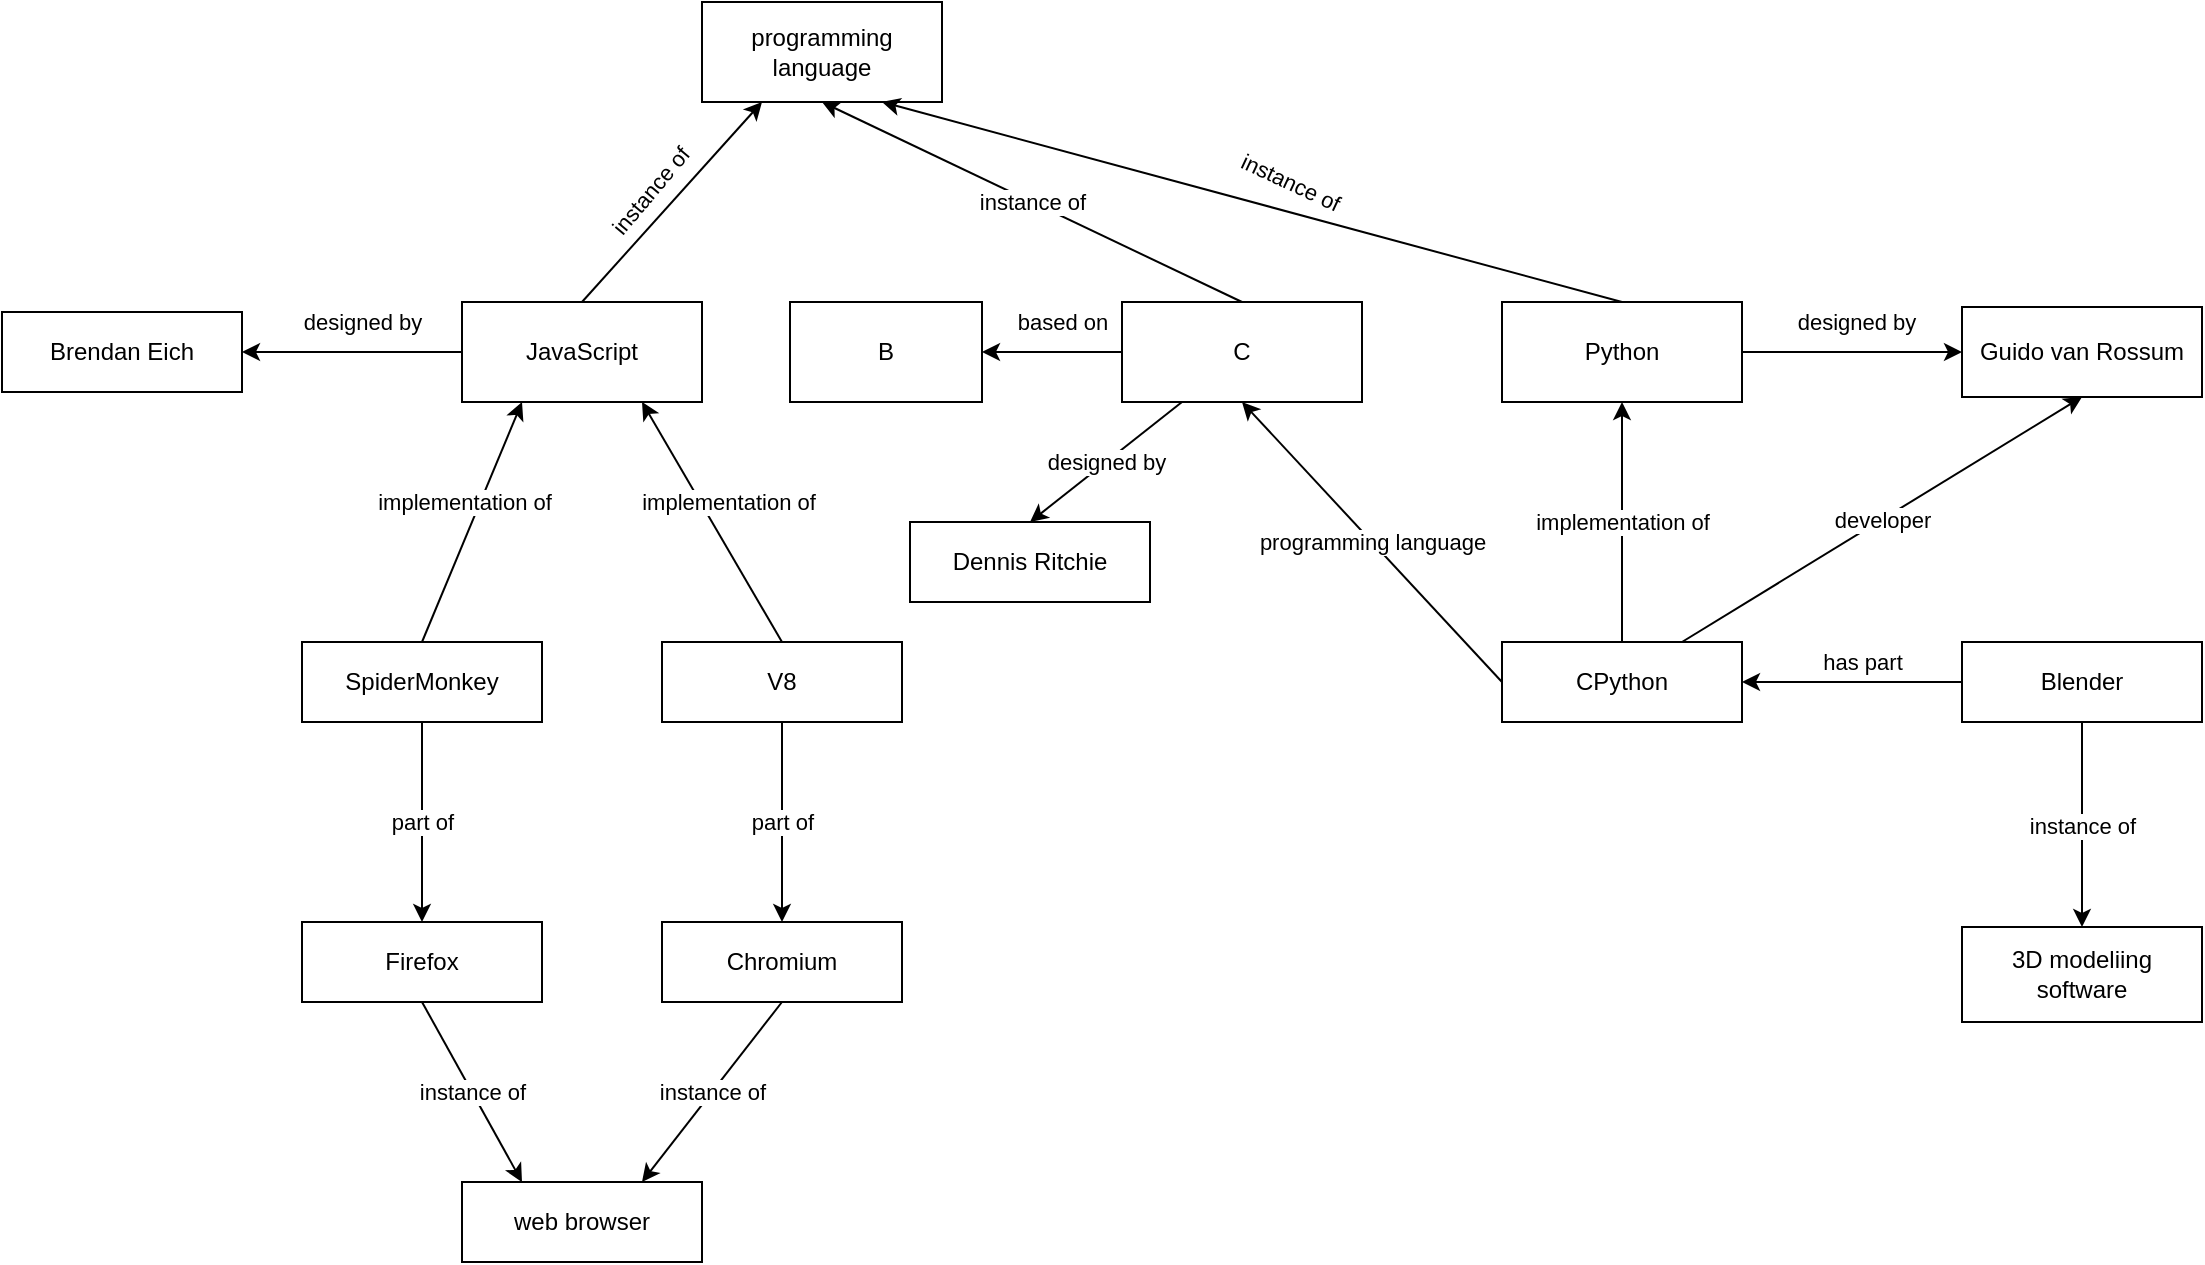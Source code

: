 <mxfile version="14.5.3" type="github">
  <diagram id="p4JYOtqt4zscpxUmibfL" name="Page-1">
    <mxGraphModel dx="2065" dy="879" grid="1" gridSize="10" guides="1" tooltips="1" connect="1" arrows="1" fold="1" page="1" pageScale="1" pageWidth="827" pageHeight="1169" math="0" shadow="0">
      <root>
        <mxCell id="0" />
        <mxCell id="1" parent="0" />
        <mxCell id="pbRLsEfahS6LtdyStATY-1" value="programming language" style="rounded=0;whiteSpace=wrap;html=1;" vertex="1" parent="1">
          <mxGeometry x="310" y="120" width="120" height="50" as="geometry" />
        </mxCell>
        <mxCell id="pbRLsEfahS6LtdyStATY-28" value="designed by" style="edgeStyle=orthogonalEdgeStyle;rounded=0;orthogonalLoop=1;jettySize=auto;html=1;entryX=1;entryY=0.5;entryDx=0;entryDy=0;" edge="1" parent="1" source="pbRLsEfahS6LtdyStATY-2" target="pbRLsEfahS6LtdyStATY-27">
          <mxGeometry x="-0.091" y="-15" relative="1" as="geometry">
            <mxPoint as="offset" />
          </mxGeometry>
        </mxCell>
        <mxCell id="pbRLsEfahS6LtdyStATY-2" value="JavaScript" style="rounded=0;whiteSpace=wrap;html=1;" vertex="1" parent="1">
          <mxGeometry x="190" y="270" width="120" height="50" as="geometry" />
        </mxCell>
        <mxCell id="pbRLsEfahS6LtdyStATY-3" value="" style="endArrow=classic;html=1;exitX=0.5;exitY=0;exitDx=0;exitDy=0;entryX=0.25;entryY=1;entryDx=0;entryDy=0;" edge="1" parent="1" source="pbRLsEfahS6LtdyStATY-2" target="pbRLsEfahS6LtdyStATY-1">
          <mxGeometry width="50" height="50" relative="1" as="geometry">
            <mxPoint x="390" y="420" as="sourcePoint" />
            <mxPoint x="440" y="370" as="targetPoint" />
          </mxGeometry>
        </mxCell>
        <mxCell id="pbRLsEfahS6LtdyStATY-4" value="&lt;div&gt;instance of&lt;/div&gt;" style="edgeLabel;html=1;align=center;verticalAlign=middle;resizable=0;points=[];rotation=-50;" vertex="1" connectable="0" parent="pbRLsEfahS6LtdyStATY-3">
          <mxGeometry x="-0.036" y="-3" relative="1" as="geometry">
            <mxPoint x="-12.45" y="-8.91" as="offset" />
          </mxGeometry>
        </mxCell>
        <mxCell id="pbRLsEfahS6LtdyStATY-34" style="edgeStyle=orthogonalEdgeStyle;rounded=0;orthogonalLoop=1;jettySize=auto;html=1;entryX=0;entryY=0.5;entryDx=0;entryDy=0;" edge="1" parent="1" source="pbRLsEfahS6LtdyStATY-5" target="pbRLsEfahS6LtdyStATY-32">
          <mxGeometry relative="1" as="geometry" />
        </mxCell>
        <mxCell id="pbRLsEfahS6LtdyStATY-35" value="&lt;div&gt;designed by&lt;/div&gt;" style="edgeLabel;html=1;align=center;verticalAlign=middle;resizable=0;points=[];" vertex="1" connectable="0" parent="pbRLsEfahS6LtdyStATY-34">
          <mxGeometry x="0.26" y="-4" relative="1" as="geometry">
            <mxPoint x="-13" y="-19" as="offset" />
          </mxGeometry>
        </mxCell>
        <mxCell id="pbRLsEfahS6LtdyStATY-5" value="Python" style="rounded=0;whiteSpace=wrap;html=1;" vertex="1" parent="1">
          <mxGeometry x="710" y="270" width="120" height="50" as="geometry" />
        </mxCell>
        <mxCell id="pbRLsEfahS6LtdyStATY-6" value="" style="endArrow=classic;html=1;exitX=0.5;exitY=0;exitDx=0;exitDy=0;entryX=0.75;entryY=1;entryDx=0;entryDy=0;" edge="1" parent="1" source="pbRLsEfahS6LtdyStATY-5" target="pbRLsEfahS6LtdyStATY-1">
          <mxGeometry width="50" height="50" relative="1" as="geometry">
            <mxPoint x="480" y="270" as="sourcePoint" />
            <mxPoint x="580" y="170" as="targetPoint" />
          </mxGeometry>
        </mxCell>
        <mxCell id="pbRLsEfahS6LtdyStATY-7" value="&lt;div&gt;instance of&lt;/div&gt;" style="edgeLabel;html=1;align=center;verticalAlign=middle;resizable=0;points=[];rotation=25;" vertex="1" connectable="0" parent="pbRLsEfahS6LtdyStATY-6">
          <mxGeometry x="-0.036" y="-3" relative="1" as="geometry">
            <mxPoint x="11.25" y="-9.15" as="offset" />
          </mxGeometry>
        </mxCell>
        <mxCell id="pbRLsEfahS6LtdyStATY-30" style="edgeStyle=orthogonalEdgeStyle;rounded=0;orthogonalLoop=1;jettySize=auto;html=1;entryX=0.5;entryY=1;entryDx=0;entryDy=0;" edge="1" parent="1" source="pbRLsEfahS6LtdyStATY-8" target="pbRLsEfahS6LtdyStATY-5">
          <mxGeometry relative="1" as="geometry" />
        </mxCell>
        <mxCell id="pbRLsEfahS6LtdyStATY-31" value="implementation of" style="edgeLabel;html=1;align=center;verticalAlign=middle;resizable=0;points=[];" vertex="1" connectable="0" parent="pbRLsEfahS6LtdyStATY-30">
          <mxGeometry x="-0.183" y="-1" relative="1" as="geometry">
            <mxPoint x="-1" y="-11" as="offset" />
          </mxGeometry>
        </mxCell>
        <mxCell id="pbRLsEfahS6LtdyStATY-8" value="CPython" style="rounded=0;whiteSpace=wrap;html=1;" vertex="1" parent="1">
          <mxGeometry x="710" y="440" width="120" height="40" as="geometry" />
        </mxCell>
        <mxCell id="pbRLsEfahS6LtdyStATY-9" value="&lt;div&gt;3D modeliing software&lt;/div&gt;" style="rounded=0;whiteSpace=wrap;html=1;" vertex="1" parent="1">
          <mxGeometry x="940" y="582.5" width="120" height="47.5" as="geometry" />
        </mxCell>
        <mxCell id="pbRLsEfahS6LtdyStATY-11" value="instance of" style="edgeStyle=orthogonalEdgeStyle;rounded=0;orthogonalLoop=1;jettySize=auto;html=1;entryX=0.5;entryY=0;entryDx=0;entryDy=0;exitX=0.5;exitY=1;exitDx=0;exitDy=0;" edge="1" parent="1" source="pbRLsEfahS6LtdyStATY-10" target="pbRLsEfahS6LtdyStATY-9">
          <mxGeometry relative="1" as="geometry">
            <Array as="points">
              <mxPoint x="1000" y="480" />
              <mxPoint x="1000" y="620" />
            </Array>
          </mxGeometry>
        </mxCell>
        <mxCell id="pbRLsEfahS6LtdyStATY-36" value="has part" style="edgeStyle=orthogonalEdgeStyle;rounded=0;orthogonalLoop=1;jettySize=auto;html=1;entryX=1;entryY=0.5;entryDx=0;entryDy=0;" edge="1" parent="1" source="pbRLsEfahS6LtdyStATY-10" target="pbRLsEfahS6LtdyStATY-8">
          <mxGeometry x="-0.091" y="-10" relative="1" as="geometry">
            <mxPoint as="offset" />
          </mxGeometry>
        </mxCell>
        <mxCell id="pbRLsEfahS6LtdyStATY-10" value="Blender" style="rounded=0;whiteSpace=wrap;html=1;" vertex="1" parent="1">
          <mxGeometry x="940" y="440" width="120" height="40" as="geometry" />
        </mxCell>
        <mxCell id="pbRLsEfahS6LtdyStATY-12" value="SpiderMonkey" style="rounded=0;whiteSpace=wrap;html=1;" vertex="1" parent="1">
          <mxGeometry x="110" y="440" width="120" height="40" as="geometry" />
        </mxCell>
        <mxCell id="pbRLsEfahS6LtdyStATY-15" value="implementation of" style="endArrow=classic;html=1;exitX=0.5;exitY=0;exitDx=0;exitDy=0;entryX=0.25;entryY=1;entryDx=0;entryDy=0;" edge="1" parent="1" source="pbRLsEfahS6LtdyStATY-12" target="pbRLsEfahS6LtdyStATY-2">
          <mxGeometry x="0.112" y="8" width="50" height="50" relative="1" as="geometry">
            <mxPoint x="390" y="420" as="sourcePoint" />
            <mxPoint x="440" y="370" as="targetPoint" />
            <mxPoint as="offset" />
          </mxGeometry>
        </mxCell>
        <mxCell id="pbRLsEfahS6LtdyStATY-16" value="Firefox" style="rounded=0;whiteSpace=wrap;html=1;" vertex="1" parent="1">
          <mxGeometry x="110" y="580" width="120" height="40" as="geometry" />
        </mxCell>
        <mxCell id="pbRLsEfahS6LtdyStATY-17" value="part of" style="endArrow=classic;html=1;entryX=0.5;entryY=0;entryDx=0;entryDy=0;exitX=0.5;exitY=1;exitDx=0;exitDy=0;" edge="1" parent="1" source="pbRLsEfahS6LtdyStATY-12" target="pbRLsEfahS6LtdyStATY-16">
          <mxGeometry width="50" height="50" relative="1" as="geometry">
            <mxPoint x="120" y="560" as="sourcePoint" />
            <mxPoint x="170" y="510" as="targetPoint" />
            <mxPoint as="offset" />
          </mxGeometry>
        </mxCell>
        <mxCell id="pbRLsEfahS6LtdyStATY-37" value="part of" style="edgeStyle=orthogonalEdgeStyle;rounded=0;orthogonalLoop=1;jettySize=auto;html=1;entryX=0.5;entryY=0;entryDx=0;entryDy=0;" edge="1" parent="1" source="pbRLsEfahS6LtdyStATY-19" target="pbRLsEfahS6LtdyStATY-23">
          <mxGeometry relative="1" as="geometry">
            <Array as="points">
              <mxPoint x="350" y="550" />
              <mxPoint x="350" y="550" />
            </Array>
          </mxGeometry>
        </mxCell>
        <mxCell id="pbRLsEfahS6LtdyStATY-19" value="V8" style="rounded=0;whiteSpace=wrap;html=1;" vertex="1" parent="1">
          <mxGeometry x="290" y="440" width="120" height="40" as="geometry" />
        </mxCell>
        <mxCell id="pbRLsEfahS6LtdyStATY-21" value="" style="endArrow=classic;html=1;exitX=0.5;exitY=0;exitDx=0;exitDy=0;entryX=0.75;entryY=1;entryDx=0;entryDy=0;" edge="1" parent="1" source="pbRLsEfahS6LtdyStATY-19" target="pbRLsEfahS6LtdyStATY-2">
          <mxGeometry width="50" height="50" relative="1" as="geometry">
            <mxPoint x="390" y="420" as="sourcePoint" />
            <mxPoint x="440" y="370" as="targetPoint" />
          </mxGeometry>
        </mxCell>
        <mxCell id="pbRLsEfahS6LtdyStATY-22" value="implementation of" style="edgeLabel;html=1;align=center;verticalAlign=middle;resizable=0;points=[];" vertex="1" connectable="0" parent="pbRLsEfahS6LtdyStATY-21">
          <mxGeometry x="-0.22" relative="1" as="geometry">
            <mxPoint y="-23.36" as="offset" />
          </mxGeometry>
        </mxCell>
        <mxCell id="pbRLsEfahS6LtdyStATY-23" value="Chromium" style="rounded=0;whiteSpace=wrap;html=1;" vertex="1" parent="1">
          <mxGeometry x="290" y="580" width="120" height="40" as="geometry" />
        </mxCell>
        <mxCell id="pbRLsEfahS6LtdyStATY-24" value="&lt;div&gt;web browser&lt;/div&gt;" style="rounded=0;whiteSpace=wrap;html=1;" vertex="1" parent="1">
          <mxGeometry x="190" y="710" width="120" height="40" as="geometry" />
        </mxCell>
        <mxCell id="pbRLsEfahS6LtdyStATY-25" value="instance of" style="endArrow=classic;html=1;exitX=0.5;exitY=1;exitDx=0;exitDy=0;entryX=0.25;entryY=0;entryDx=0;entryDy=0;" edge="1" parent="1" source="pbRLsEfahS6LtdyStATY-16" target="pbRLsEfahS6LtdyStATY-24">
          <mxGeometry width="50" height="50" relative="1" as="geometry">
            <mxPoint x="390" y="490" as="sourcePoint" />
            <mxPoint x="470" y="560" as="targetPoint" />
          </mxGeometry>
        </mxCell>
        <mxCell id="pbRLsEfahS6LtdyStATY-26" value="instance of" style="endArrow=classic;html=1;exitX=0.5;exitY=1;exitDx=0;exitDy=0;entryX=0.75;entryY=0;entryDx=0;entryDy=0;" edge="1" parent="1" source="pbRLsEfahS6LtdyStATY-23" target="pbRLsEfahS6LtdyStATY-24">
          <mxGeometry width="50" height="50" relative="1" as="geometry">
            <mxPoint x="329" y="690" as="sourcePoint" />
            <mxPoint x="379" y="640" as="targetPoint" />
          </mxGeometry>
        </mxCell>
        <mxCell id="pbRLsEfahS6LtdyStATY-27" value="Brendan Eich" style="rounded=0;whiteSpace=wrap;html=1;" vertex="1" parent="1">
          <mxGeometry x="-40" y="275" width="120" height="40" as="geometry" />
        </mxCell>
        <mxCell id="pbRLsEfahS6LtdyStATY-32" value="Guido van Rossum" style="rounded=0;whiteSpace=wrap;html=1;" vertex="1" parent="1">
          <mxGeometry x="940" y="272.5" width="120" height="45" as="geometry" />
        </mxCell>
        <mxCell id="pbRLsEfahS6LtdyStATY-39" value="developer" style="endArrow=classic;html=1;entryX=0.5;entryY=1;entryDx=0;entryDy=0;exitX=0.75;exitY=0;exitDx=0;exitDy=0;" edge="1" parent="1" source="pbRLsEfahS6LtdyStATY-8" target="pbRLsEfahS6LtdyStATY-32">
          <mxGeometry width="50" height="50" relative="1" as="geometry">
            <mxPoint x="710" y="490" as="sourcePoint" />
            <mxPoint x="760" y="440" as="targetPoint" />
          </mxGeometry>
        </mxCell>
        <mxCell id="pbRLsEfahS6LtdyStATY-48" value="based on" style="edgeStyle=orthogonalEdgeStyle;rounded=0;orthogonalLoop=1;jettySize=auto;html=1;entryX=1;entryY=0.5;entryDx=0;entryDy=0;" edge="1" parent="1" source="pbRLsEfahS6LtdyStATY-42" target="pbRLsEfahS6LtdyStATY-47">
          <mxGeometry x="-0.143" y="-15" relative="1" as="geometry">
            <mxPoint as="offset" />
          </mxGeometry>
        </mxCell>
        <mxCell id="pbRLsEfahS6LtdyStATY-42" value="C" style="rounded=0;whiteSpace=wrap;html=1;" vertex="1" parent="1">
          <mxGeometry x="520" y="270" width="120" height="50" as="geometry" />
        </mxCell>
        <mxCell id="pbRLsEfahS6LtdyStATY-44" value="instance of" style="endArrow=classic;html=1;exitX=0.5;exitY=0;exitDx=0;exitDy=0;entryX=0.5;entryY=1;entryDx=0;entryDy=0;" edge="1" parent="1" source="pbRLsEfahS6LtdyStATY-42" target="pbRLsEfahS6LtdyStATY-1">
          <mxGeometry width="50" height="50" relative="1" as="geometry">
            <mxPoint x="540" y="490" as="sourcePoint" />
            <mxPoint x="590" y="440" as="targetPoint" />
          </mxGeometry>
        </mxCell>
        <mxCell id="pbRLsEfahS6LtdyStATY-46" value="programming language" style="endArrow=classic;html=1;exitX=0;exitY=0.5;exitDx=0;exitDy=0;entryX=0.5;entryY=1;entryDx=0;entryDy=0;" edge="1" parent="1" source="pbRLsEfahS6LtdyStATY-8" target="pbRLsEfahS6LtdyStATY-42">
          <mxGeometry width="50" height="50" relative="1" as="geometry">
            <mxPoint x="670" y="490" as="sourcePoint" />
            <mxPoint x="720" y="440" as="targetPoint" />
          </mxGeometry>
        </mxCell>
        <mxCell id="pbRLsEfahS6LtdyStATY-47" value="B" style="rounded=0;whiteSpace=wrap;html=1;" vertex="1" parent="1">
          <mxGeometry x="354" y="270" width="96" height="50" as="geometry" />
        </mxCell>
        <mxCell id="pbRLsEfahS6LtdyStATY-49" value="Dennis Ritchie" style="rounded=0;whiteSpace=wrap;html=1;" vertex="1" parent="1">
          <mxGeometry x="414" y="380" width="120" height="40" as="geometry" />
        </mxCell>
        <mxCell id="pbRLsEfahS6LtdyStATY-50" value="&lt;div&gt;designed by&lt;/div&gt;" style="endArrow=classic;html=1;exitX=0.25;exitY=1;exitDx=0;exitDy=0;entryX=0.5;entryY=0;entryDx=0;entryDy=0;" edge="1" parent="1" source="pbRLsEfahS6LtdyStATY-42" target="pbRLsEfahS6LtdyStATY-49">
          <mxGeometry width="50" height="50" relative="1" as="geometry">
            <mxPoint x="460" y="490" as="sourcePoint" />
            <mxPoint x="530" y="370" as="targetPoint" />
          </mxGeometry>
        </mxCell>
      </root>
    </mxGraphModel>
  </diagram>
</mxfile>
